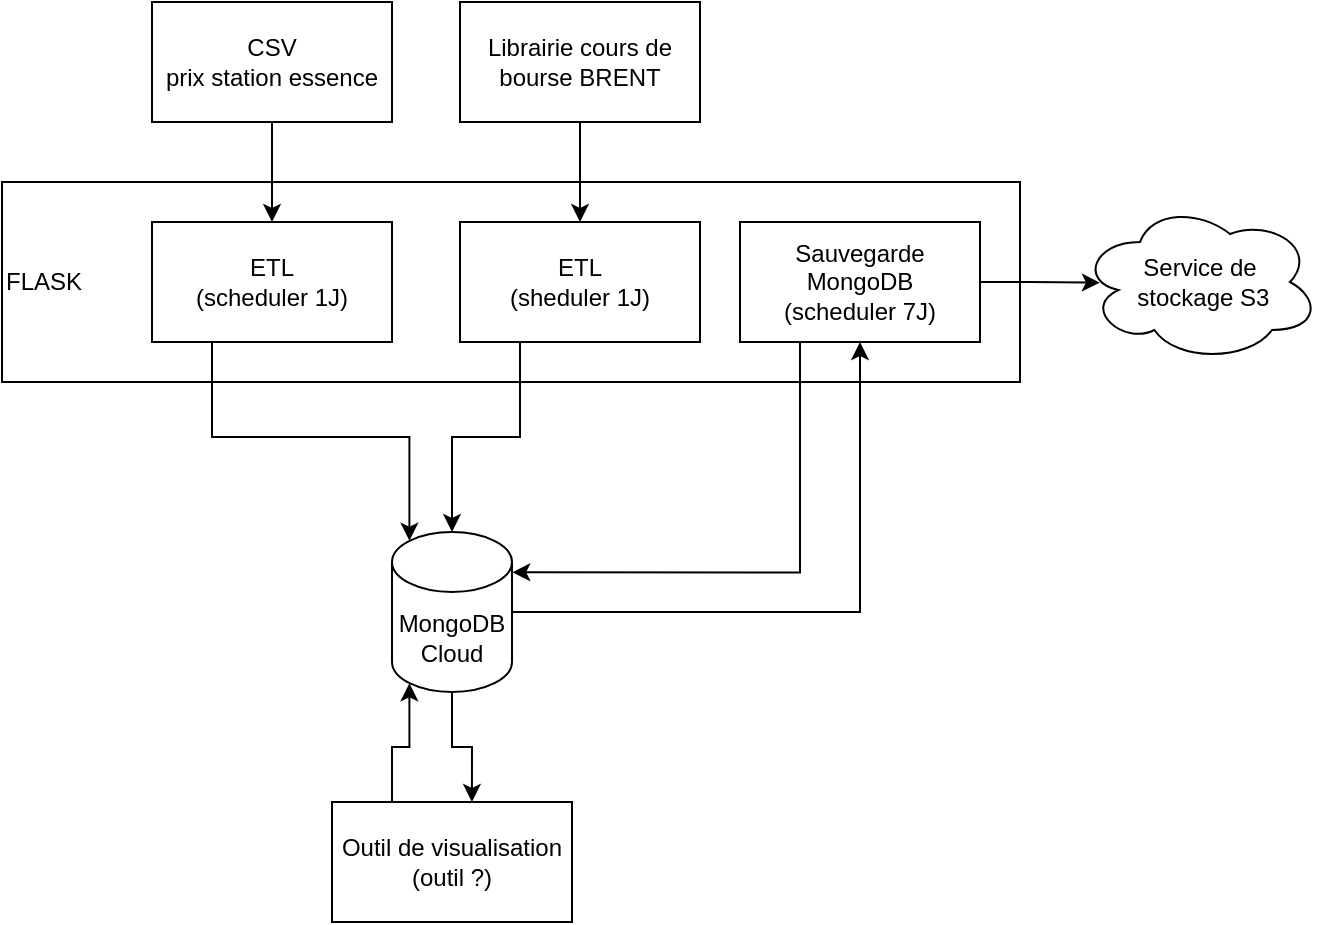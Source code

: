<mxfile version="27.1.4">
  <diagram name="Page-1" id="DYus6r99QH-YhqP8SPfU">
    <mxGraphModel dx="1314" dy="670" grid="1" gridSize="10" guides="1" tooltips="1" connect="1" arrows="1" fold="1" page="1" pageScale="1" pageWidth="827" pageHeight="1169" math="0" shadow="0">
      <root>
        <mxCell id="0" />
        <mxCell id="1" parent="0" />
        <mxCell id="RvFatmFrUb0J1HVwR3kz-6" value="FLASK" style="rounded=0;whiteSpace=wrap;html=1;align=left;" vertex="1" parent="1">
          <mxGeometry x="51" y="330" width="509" height="100" as="geometry" />
        </mxCell>
        <mxCell id="RvFatmFrUb0J1HVwR3kz-7" style="edgeStyle=orthogonalEdgeStyle;rounded=0;orthogonalLoop=1;jettySize=auto;html=1;exitX=0.5;exitY=1;exitDx=0;exitDy=0;" edge="1" parent="1" source="RvFatmFrUb0J1HVwR3kz-2" target="RvFatmFrUb0J1HVwR3kz-4">
          <mxGeometry relative="1" as="geometry" />
        </mxCell>
        <mxCell id="RvFatmFrUb0J1HVwR3kz-2" value="CSV&lt;div&gt;prix station essence&lt;/div&gt;" style="rounded=0;whiteSpace=wrap;html=1;" vertex="1" parent="1">
          <mxGeometry x="126" y="240" width="120" height="60" as="geometry" />
        </mxCell>
        <mxCell id="RvFatmFrUb0J1HVwR3kz-8" style="edgeStyle=orthogonalEdgeStyle;rounded=0;orthogonalLoop=1;jettySize=auto;html=1;exitX=0.5;exitY=1;exitDx=0;exitDy=0;" edge="1" parent="1" source="RvFatmFrUb0J1HVwR3kz-3" target="RvFatmFrUb0J1HVwR3kz-5">
          <mxGeometry relative="1" as="geometry" />
        </mxCell>
        <mxCell id="RvFatmFrUb0J1HVwR3kz-3" value="Librairie cours de bourse BRENT" style="rounded=0;whiteSpace=wrap;html=1;" vertex="1" parent="1">
          <mxGeometry x="280" y="240" width="120" height="60" as="geometry" />
        </mxCell>
        <mxCell id="RvFatmFrUb0J1HVwR3kz-4" value="ETL&lt;br&gt;(scheduler 1J)" style="rounded=0;whiteSpace=wrap;html=1;" vertex="1" parent="1">
          <mxGeometry x="126" y="350" width="120" height="60" as="geometry" />
        </mxCell>
        <mxCell id="RvFatmFrUb0J1HVwR3kz-5" value="ETL&lt;br&gt;(sheduler 1J)" style="rounded=0;whiteSpace=wrap;html=1;" vertex="1" parent="1">
          <mxGeometry x="280" y="350" width="120" height="60" as="geometry" />
        </mxCell>
        <mxCell id="RvFatmFrUb0J1HVwR3kz-23" style="edgeStyle=orthogonalEdgeStyle;rounded=0;orthogonalLoop=1;jettySize=auto;html=1;exitX=1;exitY=0.5;exitDx=0;exitDy=0;exitPerimeter=0;entryX=0.5;entryY=1;entryDx=0;entryDy=0;" edge="1" parent="1" source="RvFatmFrUb0J1HVwR3kz-9" target="RvFatmFrUb0J1HVwR3kz-19">
          <mxGeometry relative="1" as="geometry" />
        </mxCell>
        <mxCell id="RvFatmFrUb0J1HVwR3kz-9" value="MongoDB&lt;br&gt;Cloud" style="shape=cylinder3;whiteSpace=wrap;html=1;boundedLbl=1;backgroundOutline=1;size=15;" vertex="1" parent="1">
          <mxGeometry x="246" y="505" width="60" height="80" as="geometry" />
        </mxCell>
        <mxCell id="RvFatmFrUb0J1HVwR3kz-11" value="Outil de visualisation&lt;br&gt;(outil ?)" style="rounded=0;whiteSpace=wrap;html=1;" vertex="1" parent="1">
          <mxGeometry x="216" y="640" width="120" height="60" as="geometry" />
        </mxCell>
        <mxCell id="RvFatmFrUb0J1HVwR3kz-16" style="edgeStyle=orthogonalEdgeStyle;rounded=0;orthogonalLoop=1;jettySize=auto;html=1;exitX=0.25;exitY=0;exitDx=0;exitDy=0;entryX=0.145;entryY=1;entryDx=0;entryDy=-4.35;entryPerimeter=0;" edge="1" parent="1" source="RvFatmFrUb0J1HVwR3kz-11" target="RvFatmFrUb0J1HVwR3kz-9">
          <mxGeometry relative="1" as="geometry" />
        </mxCell>
        <mxCell id="RvFatmFrUb0J1HVwR3kz-17" style="edgeStyle=orthogonalEdgeStyle;rounded=0;orthogonalLoop=1;jettySize=auto;html=1;exitX=0.5;exitY=1;exitDx=0;exitDy=0;exitPerimeter=0;entryX=0.583;entryY=0;entryDx=0;entryDy=0;entryPerimeter=0;" edge="1" parent="1" source="RvFatmFrUb0J1HVwR3kz-9" target="RvFatmFrUb0J1HVwR3kz-11">
          <mxGeometry relative="1" as="geometry" />
        </mxCell>
        <mxCell id="RvFatmFrUb0J1HVwR3kz-19" value="Sauvegarde MongoDB&lt;br&gt;(scheduler 7J)" style="rounded=0;whiteSpace=wrap;html=1;" vertex="1" parent="1">
          <mxGeometry x="420" y="350" width="120" height="60" as="geometry" />
        </mxCell>
        <mxCell id="RvFatmFrUb0J1HVwR3kz-20" style="edgeStyle=orthogonalEdgeStyle;rounded=0;orthogonalLoop=1;jettySize=auto;html=1;exitX=0.25;exitY=1;exitDx=0;exitDy=0;entryX=0.145;entryY=0;entryDx=0;entryDy=4.35;entryPerimeter=0;" edge="1" parent="1" source="RvFatmFrUb0J1HVwR3kz-4" target="RvFatmFrUb0J1HVwR3kz-9">
          <mxGeometry relative="1" as="geometry" />
        </mxCell>
        <mxCell id="RvFatmFrUb0J1HVwR3kz-21" style="edgeStyle=orthogonalEdgeStyle;rounded=0;orthogonalLoop=1;jettySize=auto;html=1;exitX=0.25;exitY=1;exitDx=0;exitDy=0;entryX=0.5;entryY=0;entryDx=0;entryDy=0;entryPerimeter=0;" edge="1" parent="1" source="RvFatmFrUb0J1HVwR3kz-5" target="RvFatmFrUb0J1HVwR3kz-9">
          <mxGeometry relative="1" as="geometry" />
        </mxCell>
        <mxCell id="RvFatmFrUb0J1HVwR3kz-22" style="edgeStyle=orthogonalEdgeStyle;rounded=0;orthogonalLoop=1;jettySize=auto;html=1;exitX=0.25;exitY=1;exitDx=0;exitDy=0;entryX=1.002;entryY=0.252;entryDx=0;entryDy=0;entryPerimeter=0;" edge="1" parent="1" source="RvFatmFrUb0J1HVwR3kz-19" target="RvFatmFrUb0J1HVwR3kz-9">
          <mxGeometry relative="1" as="geometry" />
        </mxCell>
        <mxCell id="RvFatmFrUb0J1HVwR3kz-24" value="Service de&lt;br&gt;&amp;nbsp;stockage S3" style="ellipse;shape=cloud;whiteSpace=wrap;html=1;" vertex="1" parent="1">
          <mxGeometry x="590" y="340" width="120" height="80" as="geometry" />
        </mxCell>
        <mxCell id="RvFatmFrUb0J1HVwR3kz-25" style="edgeStyle=orthogonalEdgeStyle;rounded=0;orthogonalLoop=1;jettySize=auto;html=1;exitX=1;exitY=0.5;exitDx=0;exitDy=0;entryX=0.083;entryY=0.504;entryDx=0;entryDy=0;entryPerimeter=0;" edge="1" parent="1" source="RvFatmFrUb0J1HVwR3kz-19" target="RvFatmFrUb0J1HVwR3kz-24">
          <mxGeometry relative="1" as="geometry" />
        </mxCell>
      </root>
    </mxGraphModel>
  </diagram>
</mxfile>
